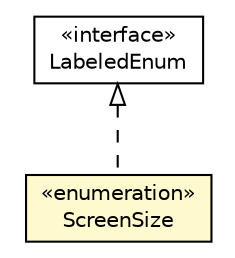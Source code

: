 #!/usr/local/bin/dot
#
# Class diagram 
# Generated by UMLGraph version 5.1 (http://www.umlgraph.org/)
#

digraph G {
	edge [fontname="Helvetica",fontsize=10,labelfontname="Helvetica",labelfontsize=10];
	node [fontname="Helvetica",fontsize=10,shape=plaintext];
	nodesep=0.25;
	ranksep=0.5;
	// org.androidtransfuse.model.manifest.LabeledEnum
	c16473 [label=<<table title="org.androidtransfuse.model.manifest.LabeledEnum" border="0" cellborder="1" cellspacing="0" cellpadding="2" port="p" href="./LabeledEnum.html">
		<tr><td><table border="0" cellspacing="0" cellpadding="1">
<tr><td align="center" balign="center"> &#171;interface&#187; </td></tr>
<tr><td align="center" balign="center"> LabeledEnum </td></tr>
		</table></td></tr>
		</table>>, fontname="Helvetica", fontcolor="black", fontsize=10.0];
	// org.androidtransfuse.model.manifest.ScreenSize
	c16507 [label=<<table title="org.androidtransfuse.model.manifest.ScreenSize" border="0" cellborder="1" cellspacing="0" cellpadding="2" port="p" bgcolor="lemonChiffon" href="./ScreenSize.html">
		<tr><td><table border="0" cellspacing="0" cellpadding="1">
<tr><td align="center" balign="center"> &#171;enumeration&#187; </td></tr>
<tr><td align="center" balign="center"> ScreenSize </td></tr>
		</table></td></tr>
		</table>>, fontname="Helvetica", fontcolor="black", fontsize=10.0];
	//org.androidtransfuse.model.manifest.ScreenSize implements org.androidtransfuse.model.manifest.LabeledEnum
	c16473:p -> c16507:p [dir=back,arrowtail=empty,style=dashed];
}

